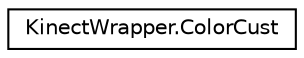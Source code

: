 digraph "Graphical Class Hierarchy"
{
  edge [fontname="Helvetica",fontsize="10",labelfontname="Helvetica",labelfontsize="10"];
  node [fontname="Helvetica",fontsize="10",shape=record];
  rankdir="LR";
  Node0 [label="KinectWrapper.ColorCust",height=0.2,width=0.4,color="black", fillcolor="white", style="filled",URL="$struct_kinect_wrapper_1_1_color_cust.html"];
}

